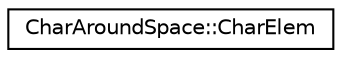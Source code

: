 digraph "类继承关系图"
{
 // INTERACTIVE_SVG=YES
 // LATEX_PDF_SIZE
  edge [fontname="Helvetica",fontsize="10",labelfontname="Helvetica",labelfontsize="10"];
  node [fontname="Helvetica",fontsize="10",shape=record];
  rankdir="LR";
  Node0 [label="CharAroundSpace::CharElem",height=0.2,width=0.4,color="black", fillcolor="white", style="filled",URL="$d7/d95/struct_char_around_space_1_1_char_elem.html",tooltip=" "];
}
